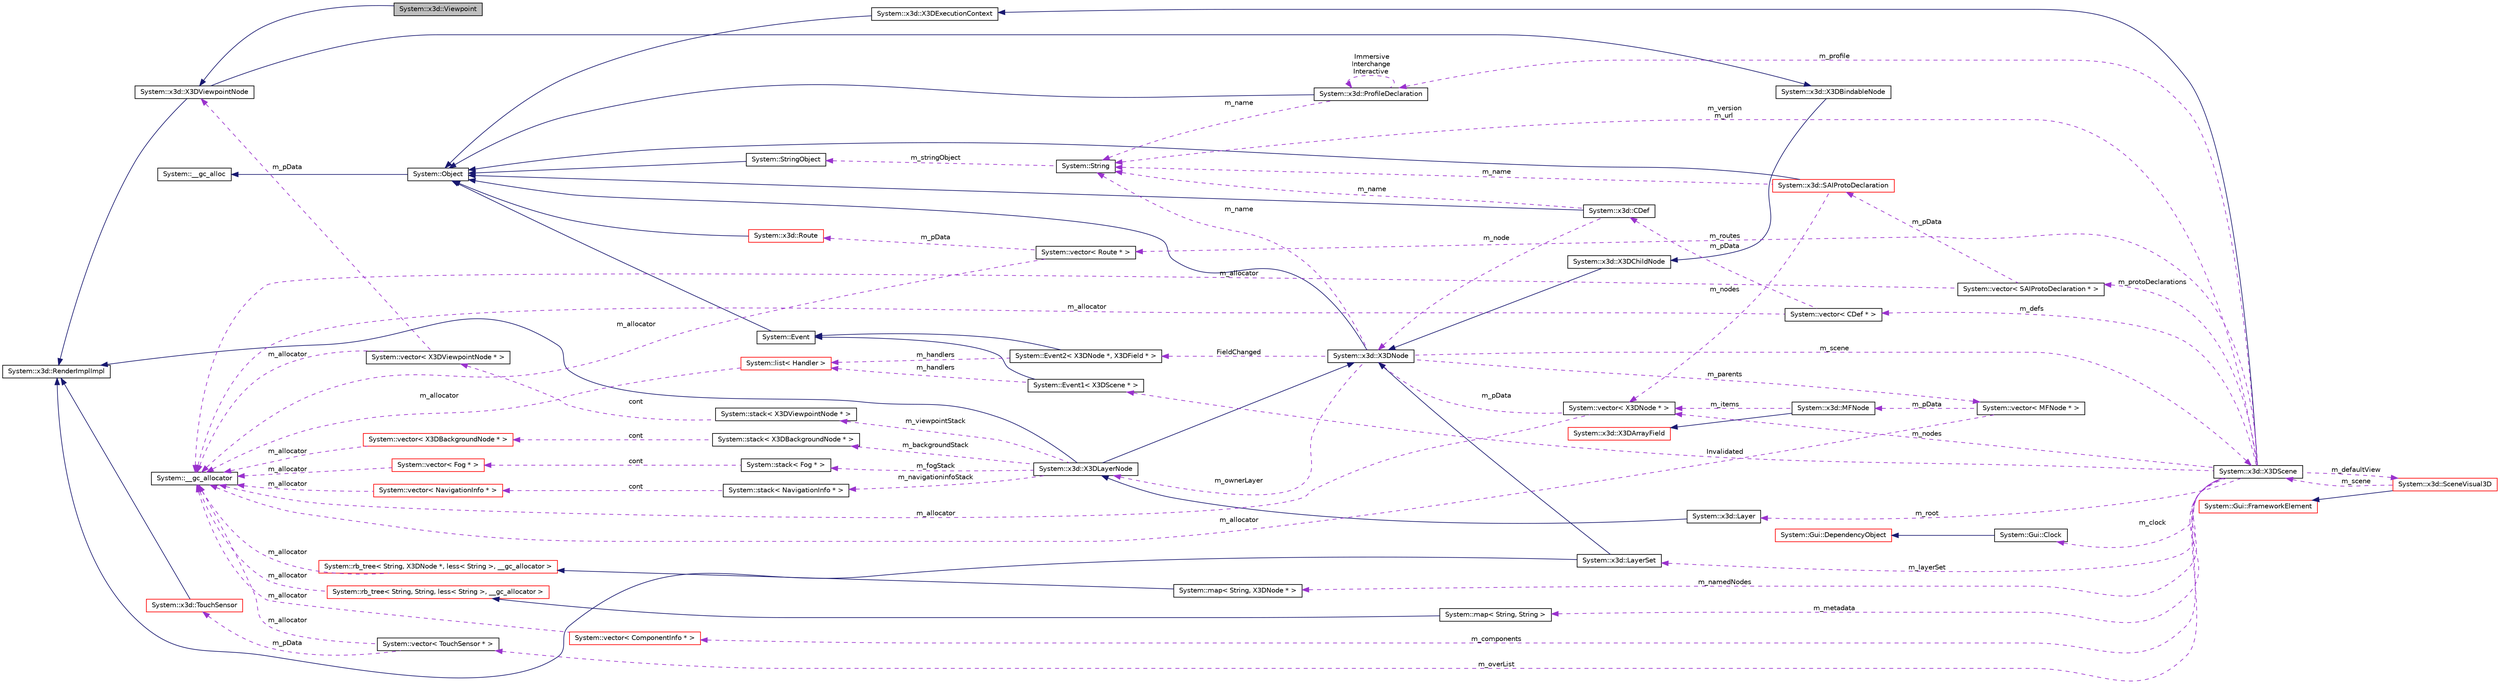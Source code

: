 digraph G
{
  edge [fontname="Helvetica",fontsize="10",labelfontname="Helvetica",labelfontsize="10"];
  node [fontname="Helvetica",fontsize="10",shape=record];
  rankdir="LR";
  Node1 [label="System::x3d::Viewpoint",height=0.2,width=0.4,color="black", fillcolor="grey75", style="filled" fontcolor="black"];
  Node2 -> Node1 [dir="back",color="midnightblue",fontsize="10",style="solid",fontname="Helvetica"];
  Node2 [label="System::x3d::X3DViewpointNode",height=0.2,width=0.4,color="black", fillcolor="white", style="filled",URL="$class_system_1_1x3d_1_1_x3_d_viewpoint_node.html"];
  Node3 -> Node2 [dir="back",color="midnightblue",fontsize="10",style="solid",fontname="Helvetica"];
  Node3 [label="System::x3d::X3DBindableNode",height=0.2,width=0.4,color="black", fillcolor="white", style="filled",URL="$class_system_1_1x3d_1_1_x3_d_bindable_node.html"];
  Node4 -> Node3 [dir="back",color="midnightblue",fontsize="10",style="solid",fontname="Helvetica"];
  Node4 [label="System::x3d::X3DChildNode",height=0.2,width=0.4,color="black", fillcolor="white", style="filled",URL="$class_system_1_1x3d_1_1_x3_d_child_node.html"];
  Node5 -> Node4 [dir="back",color="midnightblue",fontsize="10",style="solid",fontname="Helvetica"];
  Node5 [label="System::x3d::X3DNode",height=0.2,width=0.4,color="black", fillcolor="white", style="filled",URL="$class_system_1_1x3d_1_1_x3_d_node.html"];
  Node6 -> Node5 [dir="back",color="midnightblue",fontsize="10",style="solid",fontname="Helvetica"];
  Node6 [label="System::Object",height=0.2,width=0.4,color="black", fillcolor="white", style="filled",URL="$class_system_1_1_object.html"];
  Node7 -> Node6 [dir="back",color="midnightblue",fontsize="10",style="solid",fontname="Helvetica"];
  Node7 [label="System::__gc_alloc",height=0.2,width=0.4,color="black", fillcolor="white", style="filled",URL="$class_system_1_1____gc__alloc.html"];
  Node8 -> Node5 [dir="back",color="darkorchid3",fontsize="10",style="dashed",label=" m_ownerLayer" ,fontname="Helvetica"];
  Node8 [label="System::x3d::X3DLayerNode",height=0.2,width=0.4,color="black", fillcolor="white", style="filled",URL="$class_system_1_1x3d_1_1_x3_d_layer_node.html"];
  Node5 -> Node8 [dir="back",color="midnightblue",fontsize="10",style="solid",fontname="Helvetica"];
  Node9 -> Node8 [dir="back",color="midnightblue",fontsize="10",style="solid",fontname="Helvetica"];
  Node9 [label="System::x3d::RenderImplImpl",height=0.2,width=0.4,color="black", fillcolor="white", style="filled",URL="$class_system_1_1x3d_1_1_render_impl_impl.html"];
  Node10 -> Node8 [dir="back",color="darkorchid3",fontsize="10",style="dashed",label=" m_navigationinfoStack" ,fontname="Helvetica"];
  Node10 [label="System::stack\< NavigationInfo * \>",height=0.2,width=0.4,color="black", fillcolor="white", style="filled",URL="$class_system_1_1stack.html"];
  Node11 -> Node10 [dir="back",color="darkorchid3",fontsize="10",style="dashed",label=" cont" ,fontname="Helvetica"];
  Node11 [label="System::vector\< NavigationInfo * \>",height=0.2,width=0.4,color="red", fillcolor="white", style="filled",URL="$class_system_1_1vector.html"];
  Node12 -> Node11 [dir="back",color="darkorchid3",fontsize="10",style="dashed",label=" m_allocator" ,fontname="Helvetica"];
  Node12 [label="System::__gc_allocator",height=0.2,width=0.4,color="black", fillcolor="white", style="filled",URL="$class_system_1_1____gc__allocator.html"];
  Node13 -> Node8 [dir="back",color="darkorchid3",fontsize="10",style="dashed",label=" m_viewpointStack" ,fontname="Helvetica"];
  Node13 [label="System::stack\< X3DViewpointNode * \>",height=0.2,width=0.4,color="black", fillcolor="white", style="filled",URL="$class_system_1_1stack.html"];
  Node14 -> Node13 [dir="back",color="darkorchid3",fontsize="10",style="dashed",label=" cont" ,fontname="Helvetica"];
  Node14 [label="System::vector\< X3DViewpointNode * \>",height=0.2,width=0.4,color="black", fillcolor="white", style="filled",URL="$class_system_1_1vector.html"];
  Node12 -> Node14 [dir="back",color="darkorchid3",fontsize="10",style="dashed",label=" m_allocator" ,fontname="Helvetica"];
  Node2 -> Node14 [dir="back",color="darkorchid3",fontsize="10",style="dashed",label=" m_pData" ,fontname="Helvetica"];
  Node15 -> Node8 [dir="back",color="darkorchid3",fontsize="10",style="dashed",label=" m_fogStack" ,fontname="Helvetica"];
  Node15 [label="System::stack\< Fog * \>",height=0.2,width=0.4,color="black", fillcolor="white", style="filled",URL="$class_system_1_1stack.html"];
  Node16 -> Node15 [dir="back",color="darkorchid3",fontsize="10",style="dashed",label=" cont" ,fontname="Helvetica"];
  Node16 [label="System::vector\< Fog * \>",height=0.2,width=0.4,color="red", fillcolor="white", style="filled",URL="$class_system_1_1vector.html"];
  Node12 -> Node16 [dir="back",color="darkorchid3",fontsize="10",style="dashed",label=" m_allocator" ,fontname="Helvetica"];
  Node17 -> Node8 [dir="back",color="darkorchid3",fontsize="10",style="dashed",label=" m_backgroundStack" ,fontname="Helvetica"];
  Node17 [label="System::stack\< X3DBackgroundNode * \>",height=0.2,width=0.4,color="black", fillcolor="white", style="filled",URL="$class_system_1_1stack.html"];
  Node18 -> Node17 [dir="back",color="darkorchid3",fontsize="10",style="dashed",label=" cont" ,fontname="Helvetica"];
  Node18 [label="System::vector\< X3DBackgroundNode * \>",height=0.2,width=0.4,color="red", fillcolor="white", style="filled",URL="$class_system_1_1vector.html"];
  Node12 -> Node18 [dir="back",color="darkorchid3",fontsize="10",style="dashed",label=" m_allocator" ,fontname="Helvetica"];
  Node19 -> Node5 [dir="back",color="darkorchid3",fontsize="10",style="dashed",label=" m_parents" ,fontname="Helvetica"];
  Node19 [label="System::vector\< MFNode * \>",height=0.2,width=0.4,color="black", fillcolor="white", style="filled",URL="$class_system_1_1vector.html"];
  Node12 -> Node19 [dir="back",color="darkorchid3",fontsize="10",style="dashed",label=" m_allocator" ,fontname="Helvetica"];
  Node20 -> Node19 [dir="back",color="darkorchid3",fontsize="10",style="dashed",label=" m_pData" ,fontname="Helvetica"];
  Node20 [label="System::x3d::MFNode",height=0.2,width=0.4,color="black", fillcolor="white", style="filled",URL="$class_system_1_1x3d_1_1_m_f_node.html"];
  Node21 -> Node20 [dir="back",color="midnightblue",fontsize="10",style="solid",fontname="Helvetica"];
  Node21 [label="System::x3d::X3DArrayField",height=0.2,width=0.4,color="red", fillcolor="white", style="filled",URL="$class_system_1_1x3d_1_1_x3_d_array_field.html"];
  Node22 -> Node20 [dir="back",color="darkorchid3",fontsize="10",style="dashed",label=" m_items" ,fontname="Helvetica"];
  Node22 [label="System::vector\< X3DNode * \>",height=0.2,width=0.4,color="black", fillcolor="white", style="filled",URL="$class_system_1_1vector.html"];
  Node12 -> Node22 [dir="back",color="darkorchid3",fontsize="10",style="dashed",label=" m_allocator" ,fontname="Helvetica"];
  Node5 -> Node22 [dir="back",color="darkorchid3",fontsize="10",style="dashed",label=" m_pData" ,fontname="Helvetica"];
  Node23 -> Node5 [dir="back",color="darkorchid3",fontsize="10",style="dashed",label=" m_scene" ,fontname="Helvetica"];
  Node23 [label="System::x3d::X3DScene",height=0.2,width=0.4,color="black", fillcolor="white", style="filled",URL="$class_system_1_1x3d_1_1_x3_d_scene.html"];
  Node24 -> Node23 [dir="back",color="midnightblue",fontsize="10",style="solid",fontname="Helvetica"];
  Node24 [label="System::x3d::X3DExecutionContext",height=0.2,width=0.4,color="black", fillcolor="white", style="filled",URL="$class_system_1_1x3d_1_1_x3_d_execution_context.html"];
  Node6 -> Node24 [dir="back",color="midnightblue",fontsize="10",style="solid",fontname="Helvetica"];
  Node25 -> Node23 [dir="back",color="darkorchid3",fontsize="10",style="dashed",label=" m_defs" ,fontname="Helvetica"];
  Node25 [label="System::vector\< CDef * \>",height=0.2,width=0.4,color="black", fillcolor="white", style="filled",URL="$class_system_1_1vector.html"];
  Node12 -> Node25 [dir="back",color="darkorchid3",fontsize="10",style="dashed",label=" m_allocator" ,fontname="Helvetica"];
  Node26 -> Node25 [dir="back",color="darkorchid3",fontsize="10",style="dashed",label=" m_pData" ,fontname="Helvetica"];
  Node26 [label="System::x3d::CDef",height=0.2,width=0.4,color="black", fillcolor="white", style="filled",URL="$class_system_1_1x3d_1_1_c_def.html"];
  Node6 -> Node26 [dir="back",color="midnightblue",fontsize="10",style="solid",fontname="Helvetica"];
  Node27 -> Node26 [dir="back",color="darkorchid3",fontsize="10",style="dashed",label=" m_name" ,fontname="Helvetica"];
  Node27 [label="System::String",height=0.2,width=0.4,color="black", fillcolor="white", style="filled",URL="$class_system_1_1_string.html"];
  Node28 -> Node27 [dir="back",color="darkorchid3",fontsize="10",style="dashed",label=" m_stringObject" ,fontname="Helvetica"];
  Node28 [label="System::StringObject",height=0.2,width=0.4,color="black", fillcolor="white", style="filled",URL="$class_system_1_1_string_object.html"];
  Node6 -> Node28 [dir="back",color="midnightblue",fontsize="10",style="solid",fontname="Helvetica"];
  Node5 -> Node26 [dir="back",color="darkorchid3",fontsize="10",style="dashed",label=" m_node" ,fontname="Helvetica"];
  Node29 -> Node23 [dir="back",color="darkorchid3",fontsize="10",style="dashed",label=" m_protoDeclarations" ,fontname="Helvetica"];
  Node29 [label="System::vector\< SAIProtoDeclaration * \>",height=0.2,width=0.4,color="black", fillcolor="white", style="filled",URL="$class_system_1_1vector.html"];
  Node12 -> Node29 [dir="back",color="darkorchid3",fontsize="10",style="dashed",label=" m_allocator" ,fontname="Helvetica"];
  Node30 -> Node29 [dir="back",color="darkorchid3",fontsize="10",style="dashed",label=" m_pData" ,fontname="Helvetica"];
  Node30 [label="System::x3d::SAIProtoDeclaration",height=0.2,width=0.4,color="red", fillcolor="white", style="filled",URL="$class_system_1_1x3d_1_1_s_a_i_proto_declaration.html"];
  Node6 -> Node30 [dir="back",color="midnightblue",fontsize="10",style="solid",fontname="Helvetica"];
  Node22 -> Node30 [dir="back",color="darkorchid3",fontsize="10",style="dashed",label=" m_nodes" ,fontname="Helvetica"];
  Node27 -> Node30 [dir="back",color="darkorchid3",fontsize="10",style="dashed",label=" m_name" ,fontname="Helvetica"];
  Node31 -> Node23 [dir="back",color="darkorchid3",fontsize="10",style="dashed",label=" Invalidated" ,fontname="Helvetica"];
  Node31 [label="System::Event1\< X3DScene * \>",height=0.2,width=0.4,color="black", fillcolor="white", style="filled",URL="$class_system_1_1_event1.html"];
  Node32 -> Node31 [dir="back",color="midnightblue",fontsize="10",style="solid",fontname="Helvetica"];
  Node32 [label="System::Event",height=0.2,width=0.4,color="black", fillcolor="white", style="filled",URL="$class_system_1_1_event.html"];
  Node6 -> Node32 [dir="back",color="midnightblue",fontsize="10",style="solid",fontname="Helvetica"];
  Node33 -> Node31 [dir="back",color="darkorchid3",fontsize="10",style="dashed",label=" m_handlers" ,fontname="Helvetica"];
  Node33 [label="System::list\< Handler \>",height=0.2,width=0.4,color="red", fillcolor="white", style="filled",URL="$class_system_1_1list.html"];
  Node12 -> Node33 [dir="back",color="darkorchid3",fontsize="10",style="dashed",label=" m_allocator" ,fontname="Helvetica"];
  Node34 -> Node23 [dir="back",color="darkorchid3",fontsize="10",style="dashed",label=" m_namedNodes" ,fontname="Helvetica"];
  Node34 [label="System::map\< String, X3DNode * \>",height=0.2,width=0.4,color="black", fillcolor="white", style="filled",URL="$class_system_1_1map.html"];
  Node35 -> Node34 [dir="back",color="midnightblue",fontsize="10",style="solid",fontname="Helvetica"];
  Node35 [label="System::rb_tree\< String, X3DNode *, less\< String \>, __gc_allocator \>",height=0.2,width=0.4,color="red", fillcolor="white", style="filled",URL="$class_system_1_1rb__tree.html"];
  Node12 -> Node35 [dir="back",color="darkorchid3",fontsize="10",style="dashed",label=" m_allocator" ,fontname="Helvetica"];
  Node36 -> Node23 [dir="back",color="darkorchid3",fontsize="10",style="dashed",label=" m_clock" ,fontname="Helvetica"];
  Node36 [label="System::Gui::Clock",height=0.2,width=0.4,color="black", fillcolor="white", style="filled",URL="$class_system_1_1_gui_1_1_clock.html"];
  Node37 -> Node36 [dir="back",color="midnightblue",fontsize="10",style="solid",fontname="Helvetica"];
  Node37 [label="System::Gui::DependencyObject",height=0.2,width=0.4,color="red", fillcolor="white", style="filled",URL="$class_system_1_1_gui_1_1_dependency_object.html"];
  Node22 -> Node23 [dir="back",color="darkorchid3",fontsize="10",style="dashed",label=" m_nodes" ,fontname="Helvetica"];
  Node38 -> Node23 [dir="back",color="darkorchid3",fontsize="10",style="dashed",label=" m_overList" ,fontname="Helvetica"];
  Node38 [label="System::vector\< TouchSensor * \>",height=0.2,width=0.4,color="black", fillcolor="white", style="filled",URL="$class_system_1_1vector.html"];
  Node12 -> Node38 [dir="back",color="darkorchid3",fontsize="10",style="dashed",label=" m_allocator" ,fontname="Helvetica"];
  Node39 -> Node38 [dir="back",color="darkorchid3",fontsize="10",style="dashed",label=" m_pData" ,fontname="Helvetica"];
  Node39 [label="System::x3d::TouchSensor",height=0.2,width=0.4,color="red", fillcolor="white", style="filled",URL="$class_system_1_1x3d_1_1_touch_sensor.html"];
  Node9 -> Node39 [dir="back",color="midnightblue",fontsize="10",style="solid",fontname="Helvetica"];
  Node40 -> Node23 [dir="back",color="darkorchid3",fontsize="10",style="dashed",label=" m_metadata" ,fontname="Helvetica"];
  Node40 [label="System::map\< String, String \>",height=0.2,width=0.4,color="black", fillcolor="white", style="filled",URL="$class_system_1_1map.html"];
  Node41 -> Node40 [dir="back",color="midnightblue",fontsize="10",style="solid",fontname="Helvetica"];
  Node41 [label="System::rb_tree\< String, String, less\< String \>, __gc_allocator \>",height=0.2,width=0.4,color="red", fillcolor="white", style="filled",URL="$class_system_1_1rb__tree.html"];
  Node12 -> Node41 [dir="back",color="darkorchid3",fontsize="10",style="dashed",label=" m_allocator" ,fontname="Helvetica"];
  Node42 -> Node23 [dir="back",color="darkorchid3",fontsize="10",style="dashed",label=" m_routes" ,fontname="Helvetica"];
  Node42 [label="System::vector\< Route * \>",height=0.2,width=0.4,color="black", fillcolor="white", style="filled",URL="$class_system_1_1vector.html"];
  Node12 -> Node42 [dir="back",color="darkorchid3",fontsize="10",style="dashed",label=" m_allocator" ,fontname="Helvetica"];
  Node43 -> Node42 [dir="back",color="darkorchid3",fontsize="10",style="dashed",label=" m_pData" ,fontname="Helvetica"];
  Node43 [label="System::x3d::Route",height=0.2,width=0.4,color="red", fillcolor="white", style="filled",URL="$class_system_1_1x3d_1_1_route.html"];
  Node6 -> Node43 [dir="back",color="midnightblue",fontsize="10",style="solid",fontname="Helvetica"];
  Node27 -> Node23 [dir="back",color="darkorchid3",fontsize="10",style="dashed",label=" m_version\nm_url" ,fontname="Helvetica"];
  Node44 -> Node23 [dir="back",color="darkorchid3",fontsize="10",style="dashed",label=" m_profile" ,fontname="Helvetica"];
  Node44 [label="System::x3d::ProfileDeclaration",height=0.2,width=0.4,color="black", fillcolor="white", style="filled",URL="$class_system_1_1x3d_1_1_profile_declaration.html"];
  Node6 -> Node44 [dir="back",color="midnightblue",fontsize="10",style="solid",fontname="Helvetica"];
  Node27 -> Node44 [dir="back",color="darkorchid3",fontsize="10",style="dashed",label=" m_name" ,fontname="Helvetica"];
  Node44 -> Node44 [dir="back",color="darkorchid3",fontsize="10",style="dashed",label=" Immersive\nInterchange\nInteractive" ,fontname="Helvetica"];
  Node45 -> Node23 [dir="back",color="darkorchid3",fontsize="10",style="dashed",label=" m_defaultView" ,fontname="Helvetica"];
  Node45 [label="System::x3d::SceneVisual3D",height=0.2,width=0.4,color="red", fillcolor="white", style="filled",URL="$class_system_1_1x3d_1_1_scene_visual3_d.html"];
  Node46 -> Node45 [dir="back",color="midnightblue",fontsize="10",style="solid",fontname="Helvetica"];
  Node46 [label="System::Gui::FrameworkElement",height=0.2,width=0.4,color="red", fillcolor="white", style="filled",URL="$class_system_1_1_gui_1_1_framework_element.html"];
  Node23 -> Node45 [dir="back",color="darkorchid3",fontsize="10",style="dashed",label=" m_scene" ,fontname="Helvetica"];
  Node47 -> Node23 [dir="back",color="darkorchid3",fontsize="10",style="dashed",label=" m_layerSet" ,fontname="Helvetica"];
  Node47 [label="System::x3d::LayerSet",height=0.2,width=0.4,color="black", fillcolor="white", style="filled",URL="$class_system_1_1x3d_1_1_layer_set.html"];
  Node5 -> Node47 [dir="back",color="midnightblue",fontsize="10",style="solid",fontname="Helvetica"];
  Node9 -> Node47 [dir="back",color="midnightblue",fontsize="10",style="solid",fontname="Helvetica"];
  Node48 -> Node23 [dir="back",color="darkorchid3",fontsize="10",style="dashed",label=" m_components" ,fontname="Helvetica"];
  Node48 [label="System::vector\< ComponentInfo * \>",height=0.2,width=0.4,color="red", fillcolor="white", style="filled",URL="$class_system_1_1vector.html"];
  Node12 -> Node48 [dir="back",color="darkorchid3",fontsize="10",style="dashed",label=" m_allocator" ,fontname="Helvetica"];
  Node49 -> Node23 [dir="back",color="darkorchid3",fontsize="10",style="dashed",label=" m_root" ,fontname="Helvetica"];
  Node49 [label="System::x3d::Layer",height=0.2,width=0.4,color="black", fillcolor="white", style="filled",URL="$class_system_1_1x3d_1_1_layer.html"];
  Node8 -> Node49 [dir="back",color="midnightblue",fontsize="10",style="solid",fontname="Helvetica"];
  Node27 -> Node5 [dir="back",color="darkorchid3",fontsize="10",style="dashed",label=" m_name" ,fontname="Helvetica"];
  Node50 -> Node5 [dir="back",color="darkorchid3",fontsize="10",style="dashed",label=" FieldChanged" ,fontname="Helvetica"];
  Node50 [label="System::Event2\< X3DNode *, X3DField * \>",height=0.2,width=0.4,color="black", fillcolor="white", style="filled",URL="$class_system_1_1_event2.html"];
  Node32 -> Node50 [dir="back",color="midnightblue",fontsize="10",style="solid",fontname="Helvetica"];
  Node33 -> Node50 [dir="back",color="darkorchid3",fontsize="10",style="dashed",label=" m_handlers" ,fontname="Helvetica"];
  Node9 -> Node2 [dir="back",color="midnightblue",fontsize="10",style="solid",fontname="Helvetica"];
}
